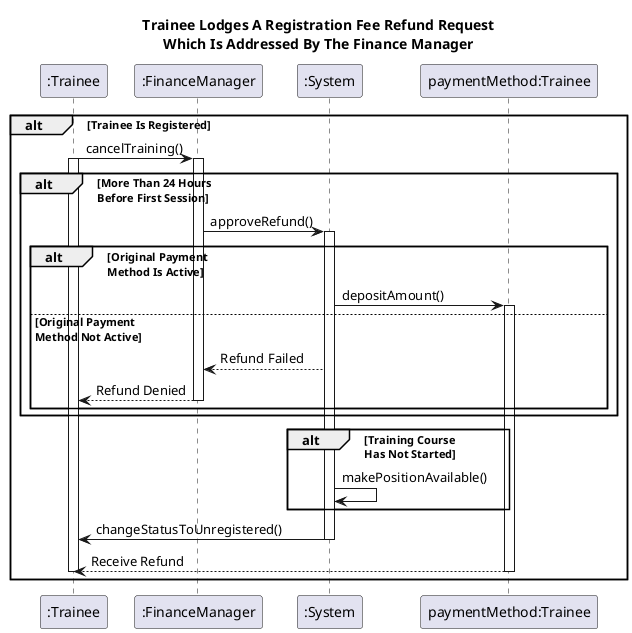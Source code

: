 
@startuml
' title Finance Manager Refunds Course Registration Fee
title "Trainee Lodges A Registration Fee Refund Request\nWhich Is Addressed By The Finance Manager"
participant ":Trainee" as trainee
participant ":FinanceManager" as finance
participant ":System" as system
participant "paymentMethod:Trainee" as paymentMethod


alt Trainee Is Registered
    trainee -> finance : cancelTraining()
    activate trainee
    activate finance
    
    alt More Than 24 Hours\nBefore First Session
        finance -> system : approveRefund()
        activate system

        alt Original Payment\nMethod Is Active
            system -> paymentMethod : depositAmount()
            activate paymentMethod
        else Original Payment\nMethod Not Active
            system --> finance : Refund Failed
            finance --> trainee : Refund Denied
            deactivate finance
        end
    end

    alt Training Course\nHas Not Started
        system -> system : makePositionAvailable()
    end

    system -> trainee : changeStatusToUnregistered()
    deactivate system
    paymentMethod --> trainee : Receive Refund
    deactivate paymentMethod
    deactivate trainee
end

@enduml